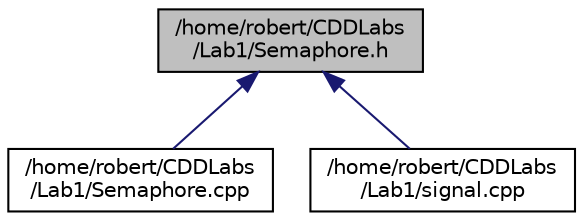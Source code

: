 digraph "/home/robert/CDDLabs/Lab1/Semaphore.h"
{
  edge [fontname="Helvetica",fontsize="10",labelfontname="Helvetica",labelfontsize="10"];
  node [fontname="Helvetica",fontsize="10",shape=record];
  Node1 [label="/home/robert/CDDLabs\l/Lab1/Semaphore.h",height=0.2,width=0.4,color="black", fillcolor="grey75", style="filled", fontcolor="black"];
  Node1 -> Node2 [dir="back",color="midnightblue",fontsize="10",style="solid",fontname="Helvetica"];
  Node2 [label="/home/robert/CDDLabs\l/Lab1/Semaphore.cpp",height=0.2,width=0.4,color="black", fillcolor="white", style="filled",URL="$Semaphore_8cpp.html"];
  Node1 -> Node3 [dir="back",color="midnightblue",fontsize="10",style="solid",fontname="Helvetica"];
  Node3 [label="/home/robert/CDDLabs\l/Lab1/signal.cpp",height=0.2,width=0.4,color="black", fillcolor="white", style="filled",URL="$signal_8cpp.html"];
}
